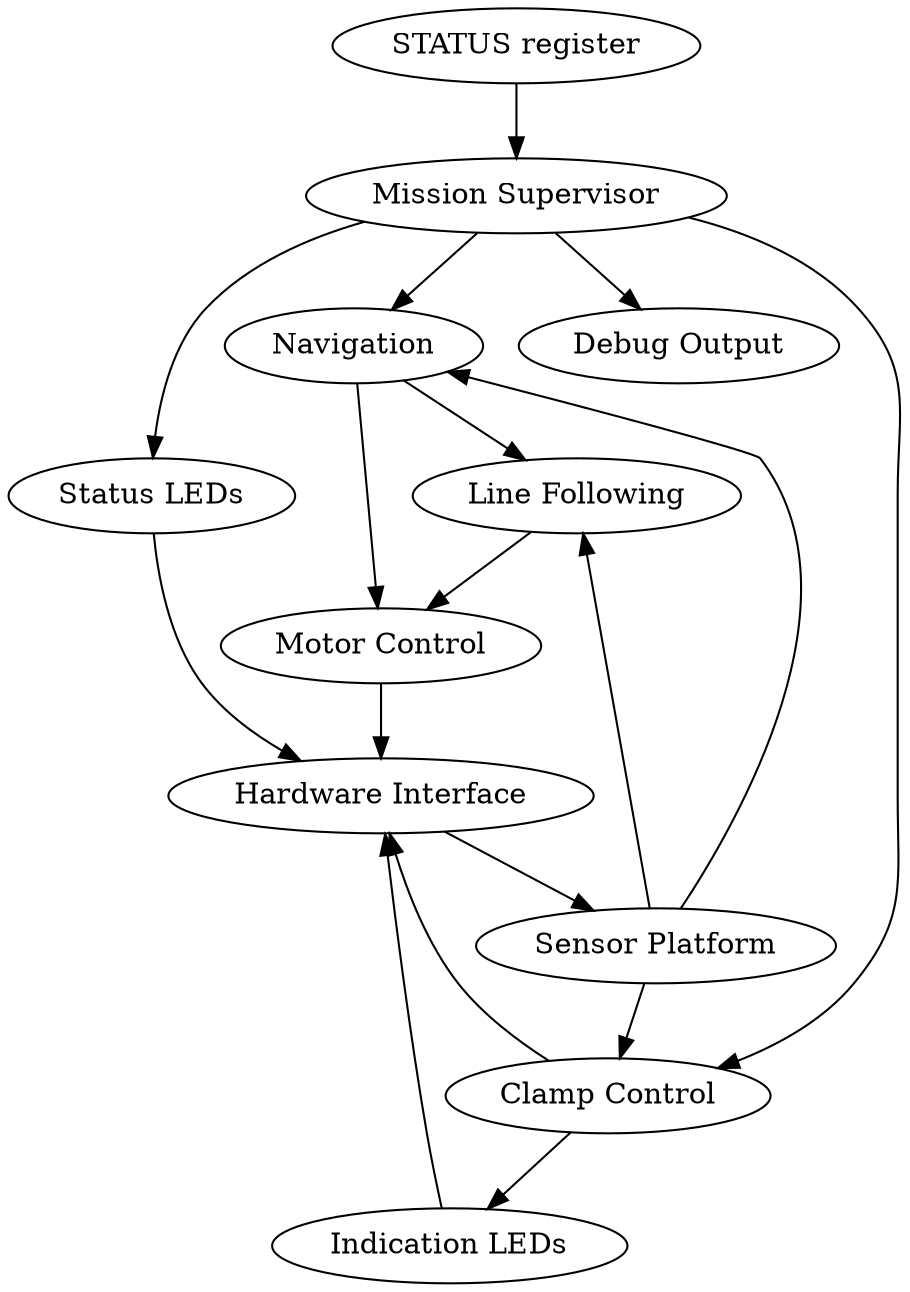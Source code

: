 digraph layout {
    "STATUS register" -> "Mission Supervisor";
    "Mission Supervisor" -> "Navigation";
    "Navigation" -> "Line Following";
    "Line Following" -> "Motor Control";
    "Navigation" -> "Motor Control";
    "Mission Supervisor" -> "Clamp Control";
    "Mission Supervisor" -> "Debug Output";
    "Mission Supervisor" -> "Status LEDs";
    "Motor Control" -> "Hardware Interface";
    "Sensor Platform" -> "Clamp Control";
    "Sensor Platform" -> "Line Following";
    "Sensor Platform" -> "Navigation";
    "Clamp Control" -> "Indication LEDs";
    "Indication LEDs" -> "Hardware Interface";
    "Clamp Control" -> "Hardware Interface";
    "Status LEDs" -> "Hardware Interface";
    "Hardware Interface" -> "Sensor Platform";
}
